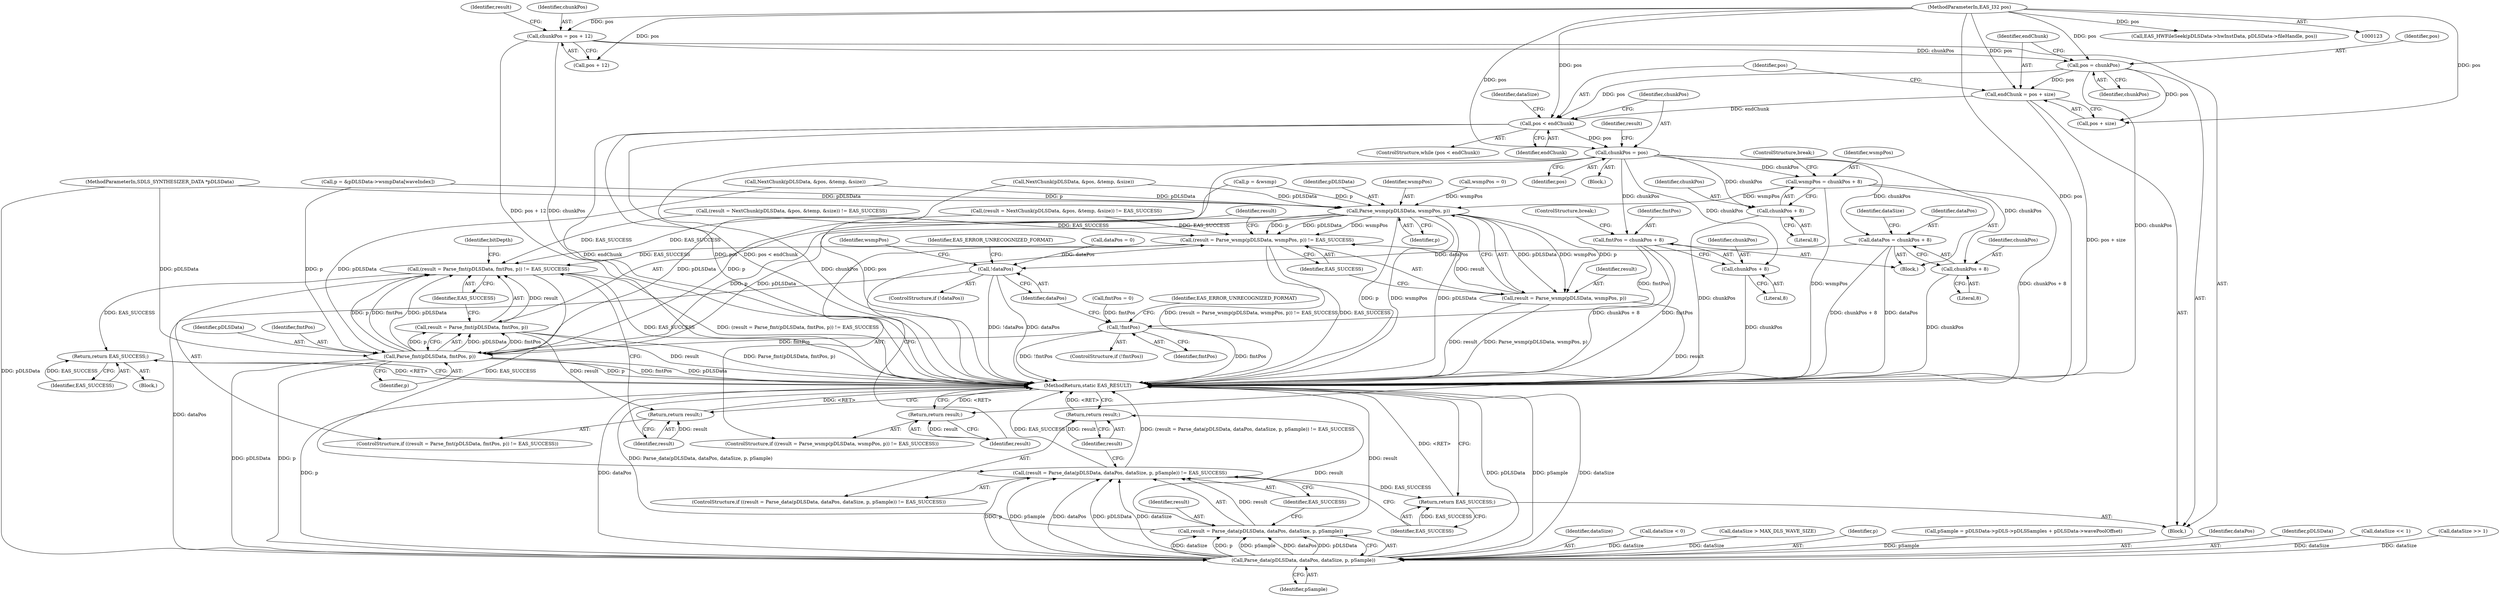 digraph "0_Android_e999f077f6ef59d20282f1e04786816a31fb8be6@integer" {
"1000198" [label="(Call,endChunk = pos + size)"];
"1000195" [label="(Call,pos = chunkPos)"];
"1000152" [label="(Call,chunkPos = pos + 12)"];
"1000125" [label="(MethodParameterIn,EAS_I32 pos)"];
"1000204" [label="(Call,pos < endChunk)"];
"1000208" [label="(Call,chunkPos = pos)"];
"1000230" [label="(Call,wsmpPos = chunkPos + 8)"];
"1000331" [label="(Call,Parse_wsmp(pDLSData, wsmpPos, p))"];
"1000328" [label="(Call,(result = Parse_wsmp(pDLSData, wsmpPos, p)) != EAS_SUCCESS)"];
"1000339" [label="(Call,(result = Parse_fmt(pDLSData, fmtPos, p)) != EAS_SUCCESS)"];
"1000413" [label="(Return,return EAS_SUCCESS;)"];
"1000468" [label="(Call,(result = Parse_data(pDLSData, dataPos, dataSize, p, pSample)) != EAS_SUCCESS)"];
"1000480" [label="(Return,return EAS_SUCCESS;)"];
"1000329" [label="(Call,result = Parse_wsmp(pDLSData, wsmpPos, p))"];
"1000336" [label="(Return,return result;)"];
"1000342" [label="(Call,Parse_fmt(pDLSData, fmtPos, p))"];
"1000340" [label="(Call,result = Parse_fmt(pDLSData, fmtPos, p))"];
"1000347" [label="(Return,return result;)"];
"1000471" [label="(Call,Parse_data(pDLSData, dataPos, dataSize, p, pSample))"];
"1000469" [label="(Call,result = Parse_data(pDLSData, dataPos, dataSize, p, pSample))"];
"1000478" [label="(Return,return result;)"];
"1000232" [label="(Call,chunkPos + 8)"];
"1000237" [label="(Call,fmtPos = chunkPos + 8)"];
"1000311" [label="(Call,!fmtPos)"];
"1000239" [label="(Call,chunkPos + 8)"];
"1000244" [label="(Call,dataPos = chunkPos + 8)"];
"1000318" [label="(Call,!dataPos)"];
"1000246" [label="(Call,chunkPos + 8)"];
"1000342" [label="(Call,Parse_fmt(pDLSData, fmtPos, p))"];
"1000208" [label="(Call,chunkPos = pos)"];
"1000343" [label="(Identifier,pDLSData)"];
"1000250" [label="(Identifier,dataSize)"];
"1000277" [label="(Call,p = &pDLSData->wsmpData[waveIndex])"];
"1000212" [label="(Call,(result = NextChunk(pDLSData, &pos, &temp, &size)) != EAS_SUCCESS)"];
"1000333" [label="(Identifier,wsmpPos)"];
"1000210" [label="(Identifier,pos)"];
"1000474" [label="(Identifier,dataSize)"];
"1000347" [label="(Return,return result;)"];
"1000325" [label="(Identifier,wsmpPos)"];
"1000197" [label="(Identifier,chunkPos)"];
"1000338" [label="(ControlStructure,if ((result = Parse_fmt(pDLSData, fmtPos, p)) != EAS_SUCCESS))"];
"1000257" [label="(Call,dataSize < 0)"];
"1000345" [label="(Identifier,p)"];
"1000477" [label="(Identifier,EAS_SUCCESS)"];
"1000127" [label="(Block,)"];
"1000161" [label="(Call,EAS_HWFileSeek(pDLSData->hwInstData, pDLSData->fileHandle, pos))"];
"1000468" [label="(Call,(result = Parse_data(pDLSData, dataPos, dataSize, p, pSample)) != EAS_SUCCESS)"];
"1000152" [label="(Call,chunkPos = pos + 12)"];
"1000260" [label="(Call,dataSize > MAX_DLS_WAVE_SIZE)"];
"1000481" [label="(Identifier,EAS_SUCCESS)"];
"1000334" [label="(Identifier,p)"];
"1000234" [label="(Literal,8)"];
"1000475" [label="(Identifier,p)"];
"1000476" [label="(Identifier,pSample)"];
"1000195" [label="(Call,pos = chunkPos)"];
"1000337" [label="(Identifier,result)"];
"1000173" [label="(Call,(result = NextChunk(pDLSData, &pos, &temp, &size)) != EAS_SUCCESS)"];
"1000199" [label="(Identifier,endChunk)"];
"1000415" [label="(Call,pSample = pDLSData->pDLS->pDLSSamples + pDLSData->wavePoolOffset)"];
"1000238" [label="(Identifier,fmtPos)"];
"1000311" [label="(Call,!fmtPos)"];
"1000241" [label="(Literal,8)"];
"1000480" [label="(Return,return EAS_SUCCESS;)"];
"1000340" [label="(Call,result = Parse_fmt(pDLSData, fmtPos, p))"];
"1000232" [label="(Call,chunkPos + 8)"];
"1000214" [label="(Identifier,result)"];
"1000479" [label="(Identifier,result)"];
"1000233" [label="(Identifier,chunkPos)"];
"1000160" [label="(Identifier,result)"];
"1000328" [label="(Call,(result = Parse_wsmp(pDLSData, wsmpPos, p)) != EAS_SUCCESS)"];
"1000231" [label="(Identifier,wsmpPos)"];
"1000467" [label="(ControlStructure,if ((result = Parse_data(pDLSData, dataPos, dataSize, p, pSample)) != EAS_SUCCESS))"];
"1000318" [label="(Call,!dataPos)"];
"1000196" [label="(Identifier,pos)"];
"1000248" [label="(Literal,8)"];
"1000413" [label="(Return,return EAS_SUCCESS;)"];
"1000134" [label="(Call,wsmpPos = 0)"];
"1000323" [label="(Identifier,EAS_ERROR_UNRECOGNIZED_FORMAT)"];
"1000471" [label="(Call,Parse_data(pDLSData, dataPos, dataSize, p, pSample))"];
"1000205" [label="(Identifier,pos)"];
"1000341" [label="(Identifier,result)"];
"1000125" [label="(MethodParameterIn,EAS_I32 pos)"];
"1000469" [label="(Call,result = Parse_data(pDLSData, dataPos, dataSize, p, pSample))"];
"1000310" [label="(ControlStructure,if (!fmtPos))"];
"1000346" [label="(Identifier,EAS_SUCCESS)"];
"1000258" [label="(Identifier,dataSize)"];
"1000138" [label="(Call,fmtPos = 0)"];
"1000246" [label="(Call,chunkPos + 8)"];
"1000405" [label="(Block,)"];
"1000414" [label="(Identifier,EAS_SUCCESS)"];
"1000330" [label="(Identifier,result)"];
"1000142" [label="(Call,dataPos = 0)"];
"1000332" [label="(Identifier,pDLSData)"];
"1000336" [label="(Return,return result;)"];
"1000344" [label="(Identifier,fmtPos)"];
"1000207" [label="(Block,)"];
"1000331" [label="(Call,Parse_wsmp(pDLSData, wsmpPos, p))"];
"1000124" [label="(MethodParameterIn,SDLS_SYNTHESIZER_DATA *pDLSData)"];
"1000239" [label="(Call,chunkPos + 8)"];
"1000473" [label="(Identifier,dataPos)"];
"1000215" [label="(Call,NextChunk(pDLSData, &pos, &temp, &size))"];
"1000470" [label="(Identifier,result)"];
"1000482" [label="(MethodReturn,static EAS_RESULT)"];
"1000154" [label="(Call,pos + 12)"];
"1000203" [label="(ControlStructure,while (pos < endChunk))"];
"1000244" [label="(Call,dataPos = chunkPos + 8)"];
"1000230" [label="(Call,wsmpPos = chunkPos + 8)"];
"1000200" [label="(Call,pos + size)"];
"1000242" [label="(ControlStructure,break;)"];
"1000206" [label="(Identifier,endChunk)"];
"1000312" [label="(Identifier,fmtPos)"];
"1000329" [label="(Call,result = Parse_wsmp(pDLSData, wsmpPos, p))"];
"1000317" [label="(ControlStructure,if (!dataPos))"];
"1000339" [label="(Call,(result = Parse_fmt(pDLSData, fmtPos, p)) != EAS_SUCCESS)"];
"1000209" [label="(Identifier,chunkPos)"];
"1000478" [label="(Return,return result;)"];
"1000153" [label="(Identifier,chunkPos)"];
"1000247" [label="(Identifier,chunkPos)"];
"1000351" [label="(Identifier,bitDepth)"];
"1000327" [label="(ControlStructure,if ((result = Parse_wsmp(pDLSData, wsmpPos, p)) != EAS_SUCCESS))"];
"1000235" [label="(ControlStructure,break;)"];
"1000228" [label="(Block,)"];
"1000348" [label="(Identifier,result)"];
"1000237" [label="(Call,fmtPos = chunkPos + 8)"];
"1000176" [label="(Call,NextChunk(pDLSData, &pos, &temp, &size))"];
"1000204" [label="(Call,pos < endChunk)"];
"1000272" [label="(Call,p = &wsmp)"];
"1000319" [label="(Identifier,dataPos)"];
"1000240" [label="(Identifier,chunkPos)"];
"1000472" [label="(Identifier,pDLSData)"];
"1000389" [label="(Call,dataSize << 1)"];
"1000245" [label="(Identifier,dataPos)"];
"1000366" [label="(Call,dataSize >> 1)"];
"1000335" [label="(Identifier,EAS_SUCCESS)"];
"1000316" [label="(Identifier,EAS_ERROR_UNRECOGNIZED_FORMAT)"];
"1000198" [label="(Call,endChunk = pos + size)"];
"1000198" -> "1000127"  [label="AST: "];
"1000198" -> "1000200"  [label="CFG: "];
"1000199" -> "1000198"  [label="AST: "];
"1000200" -> "1000198"  [label="AST: "];
"1000205" -> "1000198"  [label="CFG: "];
"1000198" -> "1000482"  [label="DDG: pos + size"];
"1000195" -> "1000198"  [label="DDG: pos"];
"1000125" -> "1000198"  [label="DDG: pos"];
"1000198" -> "1000204"  [label="DDG: endChunk"];
"1000195" -> "1000127"  [label="AST: "];
"1000195" -> "1000197"  [label="CFG: "];
"1000196" -> "1000195"  [label="AST: "];
"1000197" -> "1000195"  [label="AST: "];
"1000199" -> "1000195"  [label="CFG: "];
"1000195" -> "1000482"  [label="DDG: chunkPos"];
"1000152" -> "1000195"  [label="DDG: chunkPos"];
"1000125" -> "1000195"  [label="DDG: pos"];
"1000195" -> "1000200"  [label="DDG: pos"];
"1000195" -> "1000204"  [label="DDG: pos"];
"1000152" -> "1000127"  [label="AST: "];
"1000152" -> "1000154"  [label="CFG: "];
"1000153" -> "1000152"  [label="AST: "];
"1000154" -> "1000152"  [label="AST: "];
"1000160" -> "1000152"  [label="CFG: "];
"1000152" -> "1000482"  [label="DDG: chunkPos"];
"1000152" -> "1000482"  [label="DDG: pos + 12"];
"1000125" -> "1000152"  [label="DDG: pos"];
"1000125" -> "1000123"  [label="AST: "];
"1000125" -> "1000482"  [label="DDG: pos"];
"1000125" -> "1000154"  [label="DDG: pos"];
"1000125" -> "1000161"  [label="DDG: pos"];
"1000125" -> "1000200"  [label="DDG: pos"];
"1000125" -> "1000204"  [label="DDG: pos"];
"1000125" -> "1000208"  [label="DDG: pos"];
"1000204" -> "1000203"  [label="AST: "];
"1000204" -> "1000206"  [label="CFG: "];
"1000205" -> "1000204"  [label="AST: "];
"1000206" -> "1000204"  [label="AST: "];
"1000209" -> "1000204"  [label="CFG: "];
"1000258" -> "1000204"  [label="CFG: "];
"1000204" -> "1000482"  [label="DDG: endChunk"];
"1000204" -> "1000482"  [label="DDG: pos"];
"1000204" -> "1000482"  [label="DDG: pos < endChunk"];
"1000204" -> "1000208"  [label="DDG: pos"];
"1000208" -> "1000207"  [label="AST: "];
"1000208" -> "1000210"  [label="CFG: "];
"1000209" -> "1000208"  [label="AST: "];
"1000210" -> "1000208"  [label="AST: "];
"1000214" -> "1000208"  [label="CFG: "];
"1000208" -> "1000482"  [label="DDG: chunkPos"];
"1000208" -> "1000482"  [label="DDG: pos"];
"1000208" -> "1000230"  [label="DDG: chunkPos"];
"1000208" -> "1000232"  [label="DDG: chunkPos"];
"1000208" -> "1000237"  [label="DDG: chunkPos"];
"1000208" -> "1000239"  [label="DDG: chunkPos"];
"1000208" -> "1000244"  [label="DDG: chunkPos"];
"1000208" -> "1000246"  [label="DDG: chunkPos"];
"1000230" -> "1000228"  [label="AST: "];
"1000230" -> "1000232"  [label="CFG: "];
"1000231" -> "1000230"  [label="AST: "];
"1000232" -> "1000230"  [label="AST: "];
"1000235" -> "1000230"  [label="CFG: "];
"1000230" -> "1000482"  [label="DDG: wsmpPos"];
"1000230" -> "1000482"  [label="DDG: chunkPos + 8"];
"1000230" -> "1000331"  [label="DDG: wsmpPos"];
"1000331" -> "1000329"  [label="AST: "];
"1000331" -> "1000334"  [label="CFG: "];
"1000332" -> "1000331"  [label="AST: "];
"1000333" -> "1000331"  [label="AST: "];
"1000334" -> "1000331"  [label="AST: "];
"1000329" -> "1000331"  [label="CFG: "];
"1000331" -> "1000482"  [label="DDG: p"];
"1000331" -> "1000482"  [label="DDG: wsmpPos"];
"1000331" -> "1000482"  [label="DDG: pDLSData"];
"1000331" -> "1000328"  [label="DDG: pDLSData"];
"1000331" -> "1000328"  [label="DDG: wsmpPos"];
"1000331" -> "1000328"  [label="DDG: p"];
"1000331" -> "1000329"  [label="DDG: pDLSData"];
"1000331" -> "1000329"  [label="DDG: wsmpPos"];
"1000331" -> "1000329"  [label="DDG: p"];
"1000215" -> "1000331"  [label="DDG: pDLSData"];
"1000176" -> "1000331"  [label="DDG: pDLSData"];
"1000124" -> "1000331"  [label="DDG: pDLSData"];
"1000134" -> "1000331"  [label="DDG: wsmpPos"];
"1000277" -> "1000331"  [label="DDG: p"];
"1000272" -> "1000331"  [label="DDG: p"];
"1000331" -> "1000342"  [label="DDG: pDLSData"];
"1000331" -> "1000342"  [label="DDG: p"];
"1000328" -> "1000327"  [label="AST: "];
"1000328" -> "1000335"  [label="CFG: "];
"1000329" -> "1000328"  [label="AST: "];
"1000335" -> "1000328"  [label="AST: "];
"1000337" -> "1000328"  [label="CFG: "];
"1000341" -> "1000328"  [label="CFG: "];
"1000328" -> "1000482"  [label="DDG: (result = Parse_wsmp(pDLSData, wsmpPos, p)) != EAS_SUCCESS"];
"1000328" -> "1000482"  [label="DDG: EAS_SUCCESS"];
"1000329" -> "1000328"  [label="DDG: result"];
"1000212" -> "1000328"  [label="DDG: EAS_SUCCESS"];
"1000173" -> "1000328"  [label="DDG: EAS_SUCCESS"];
"1000328" -> "1000339"  [label="DDG: EAS_SUCCESS"];
"1000339" -> "1000338"  [label="AST: "];
"1000339" -> "1000346"  [label="CFG: "];
"1000340" -> "1000339"  [label="AST: "];
"1000346" -> "1000339"  [label="AST: "];
"1000348" -> "1000339"  [label="CFG: "];
"1000351" -> "1000339"  [label="CFG: "];
"1000339" -> "1000482"  [label="DDG: (result = Parse_fmt(pDLSData, fmtPos, p)) != EAS_SUCCESS"];
"1000339" -> "1000482"  [label="DDG: EAS_SUCCESS"];
"1000340" -> "1000339"  [label="DDG: result"];
"1000342" -> "1000339"  [label="DDG: pDLSData"];
"1000342" -> "1000339"  [label="DDG: fmtPos"];
"1000342" -> "1000339"  [label="DDG: p"];
"1000212" -> "1000339"  [label="DDG: EAS_SUCCESS"];
"1000173" -> "1000339"  [label="DDG: EAS_SUCCESS"];
"1000339" -> "1000413"  [label="DDG: EAS_SUCCESS"];
"1000339" -> "1000468"  [label="DDG: EAS_SUCCESS"];
"1000413" -> "1000405"  [label="AST: "];
"1000413" -> "1000414"  [label="CFG: "];
"1000414" -> "1000413"  [label="AST: "];
"1000482" -> "1000413"  [label="CFG: "];
"1000413" -> "1000482"  [label="DDG: <RET>"];
"1000414" -> "1000413"  [label="DDG: EAS_SUCCESS"];
"1000468" -> "1000467"  [label="AST: "];
"1000468" -> "1000477"  [label="CFG: "];
"1000469" -> "1000468"  [label="AST: "];
"1000477" -> "1000468"  [label="AST: "];
"1000479" -> "1000468"  [label="CFG: "];
"1000481" -> "1000468"  [label="CFG: "];
"1000468" -> "1000482"  [label="DDG: (result = Parse_data(pDLSData, dataPos, dataSize, p, pSample)) != EAS_SUCCESS"];
"1000468" -> "1000482"  [label="DDG: EAS_SUCCESS"];
"1000469" -> "1000468"  [label="DDG: result"];
"1000471" -> "1000468"  [label="DDG: dataSize"];
"1000471" -> "1000468"  [label="DDG: p"];
"1000471" -> "1000468"  [label="DDG: pSample"];
"1000471" -> "1000468"  [label="DDG: dataPos"];
"1000471" -> "1000468"  [label="DDG: pDLSData"];
"1000468" -> "1000480"  [label="DDG: EAS_SUCCESS"];
"1000480" -> "1000127"  [label="AST: "];
"1000480" -> "1000481"  [label="CFG: "];
"1000481" -> "1000480"  [label="AST: "];
"1000482" -> "1000480"  [label="CFG: "];
"1000480" -> "1000482"  [label="DDG: <RET>"];
"1000481" -> "1000480"  [label="DDG: EAS_SUCCESS"];
"1000330" -> "1000329"  [label="AST: "];
"1000335" -> "1000329"  [label="CFG: "];
"1000329" -> "1000482"  [label="DDG: Parse_wsmp(pDLSData, wsmpPos, p)"];
"1000329" -> "1000482"  [label="DDG: result"];
"1000329" -> "1000336"  [label="DDG: result"];
"1000336" -> "1000327"  [label="AST: "];
"1000336" -> "1000337"  [label="CFG: "];
"1000337" -> "1000336"  [label="AST: "];
"1000482" -> "1000336"  [label="CFG: "];
"1000336" -> "1000482"  [label="DDG: <RET>"];
"1000337" -> "1000336"  [label="DDG: result"];
"1000342" -> "1000340"  [label="AST: "];
"1000342" -> "1000345"  [label="CFG: "];
"1000343" -> "1000342"  [label="AST: "];
"1000344" -> "1000342"  [label="AST: "];
"1000345" -> "1000342"  [label="AST: "];
"1000340" -> "1000342"  [label="CFG: "];
"1000342" -> "1000482"  [label="DDG: fmtPos"];
"1000342" -> "1000482"  [label="DDG: pDLSData"];
"1000342" -> "1000482"  [label="DDG: p"];
"1000342" -> "1000340"  [label="DDG: pDLSData"];
"1000342" -> "1000340"  [label="DDG: fmtPos"];
"1000342" -> "1000340"  [label="DDG: p"];
"1000215" -> "1000342"  [label="DDG: pDLSData"];
"1000176" -> "1000342"  [label="DDG: pDLSData"];
"1000124" -> "1000342"  [label="DDG: pDLSData"];
"1000311" -> "1000342"  [label="DDG: fmtPos"];
"1000277" -> "1000342"  [label="DDG: p"];
"1000272" -> "1000342"  [label="DDG: p"];
"1000342" -> "1000471"  [label="DDG: pDLSData"];
"1000342" -> "1000471"  [label="DDG: p"];
"1000341" -> "1000340"  [label="AST: "];
"1000346" -> "1000340"  [label="CFG: "];
"1000340" -> "1000482"  [label="DDG: Parse_fmt(pDLSData, fmtPos, p)"];
"1000340" -> "1000482"  [label="DDG: result"];
"1000340" -> "1000347"  [label="DDG: result"];
"1000347" -> "1000338"  [label="AST: "];
"1000347" -> "1000348"  [label="CFG: "];
"1000348" -> "1000347"  [label="AST: "];
"1000482" -> "1000347"  [label="CFG: "];
"1000347" -> "1000482"  [label="DDG: <RET>"];
"1000348" -> "1000347"  [label="DDG: result"];
"1000471" -> "1000469"  [label="AST: "];
"1000471" -> "1000476"  [label="CFG: "];
"1000472" -> "1000471"  [label="AST: "];
"1000473" -> "1000471"  [label="AST: "];
"1000474" -> "1000471"  [label="AST: "];
"1000475" -> "1000471"  [label="AST: "];
"1000476" -> "1000471"  [label="AST: "];
"1000469" -> "1000471"  [label="CFG: "];
"1000471" -> "1000482"  [label="DDG: pDLSData"];
"1000471" -> "1000482"  [label="DDG: pSample"];
"1000471" -> "1000482"  [label="DDG: dataSize"];
"1000471" -> "1000482"  [label="DDG: p"];
"1000471" -> "1000482"  [label="DDG: dataPos"];
"1000471" -> "1000469"  [label="DDG: dataSize"];
"1000471" -> "1000469"  [label="DDG: p"];
"1000471" -> "1000469"  [label="DDG: pSample"];
"1000471" -> "1000469"  [label="DDG: dataPos"];
"1000471" -> "1000469"  [label="DDG: pDLSData"];
"1000124" -> "1000471"  [label="DDG: pDLSData"];
"1000318" -> "1000471"  [label="DDG: dataPos"];
"1000366" -> "1000471"  [label="DDG: dataSize"];
"1000389" -> "1000471"  [label="DDG: dataSize"];
"1000257" -> "1000471"  [label="DDG: dataSize"];
"1000260" -> "1000471"  [label="DDG: dataSize"];
"1000415" -> "1000471"  [label="DDG: pSample"];
"1000470" -> "1000469"  [label="AST: "];
"1000477" -> "1000469"  [label="CFG: "];
"1000469" -> "1000482"  [label="DDG: Parse_data(pDLSData, dataPos, dataSize, p, pSample)"];
"1000469" -> "1000482"  [label="DDG: result"];
"1000469" -> "1000478"  [label="DDG: result"];
"1000478" -> "1000467"  [label="AST: "];
"1000478" -> "1000479"  [label="CFG: "];
"1000479" -> "1000478"  [label="AST: "];
"1000482" -> "1000478"  [label="CFG: "];
"1000478" -> "1000482"  [label="DDG: <RET>"];
"1000479" -> "1000478"  [label="DDG: result"];
"1000232" -> "1000234"  [label="CFG: "];
"1000233" -> "1000232"  [label="AST: "];
"1000234" -> "1000232"  [label="AST: "];
"1000232" -> "1000482"  [label="DDG: chunkPos"];
"1000237" -> "1000228"  [label="AST: "];
"1000237" -> "1000239"  [label="CFG: "];
"1000238" -> "1000237"  [label="AST: "];
"1000239" -> "1000237"  [label="AST: "];
"1000242" -> "1000237"  [label="CFG: "];
"1000237" -> "1000482"  [label="DDG: chunkPos + 8"];
"1000237" -> "1000482"  [label="DDG: fmtPos"];
"1000237" -> "1000311"  [label="DDG: fmtPos"];
"1000311" -> "1000310"  [label="AST: "];
"1000311" -> "1000312"  [label="CFG: "];
"1000312" -> "1000311"  [label="AST: "];
"1000316" -> "1000311"  [label="CFG: "];
"1000319" -> "1000311"  [label="CFG: "];
"1000311" -> "1000482"  [label="DDG: fmtPos"];
"1000311" -> "1000482"  [label="DDG: !fmtPos"];
"1000138" -> "1000311"  [label="DDG: fmtPos"];
"1000239" -> "1000241"  [label="CFG: "];
"1000240" -> "1000239"  [label="AST: "];
"1000241" -> "1000239"  [label="AST: "];
"1000239" -> "1000482"  [label="DDG: chunkPos"];
"1000244" -> "1000228"  [label="AST: "];
"1000244" -> "1000246"  [label="CFG: "];
"1000245" -> "1000244"  [label="AST: "];
"1000246" -> "1000244"  [label="AST: "];
"1000250" -> "1000244"  [label="CFG: "];
"1000244" -> "1000482"  [label="DDG: dataPos"];
"1000244" -> "1000482"  [label="DDG: chunkPos + 8"];
"1000244" -> "1000318"  [label="DDG: dataPos"];
"1000318" -> "1000317"  [label="AST: "];
"1000318" -> "1000319"  [label="CFG: "];
"1000319" -> "1000318"  [label="AST: "];
"1000323" -> "1000318"  [label="CFG: "];
"1000325" -> "1000318"  [label="CFG: "];
"1000318" -> "1000482"  [label="DDG: !dataPos"];
"1000318" -> "1000482"  [label="DDG: dataPos"];
"1000142" -> "1000318"  [label="DDG: dataPos"];
"1000246" -> "1000248"  [label="CFG: "];
"1000247" -> "1000246"  [label="AST: "];
"1000248" -> "1000246"  [label="AST: "];
"1000246" -> "1000482"  [label="DDG: chunkPos"];
}
